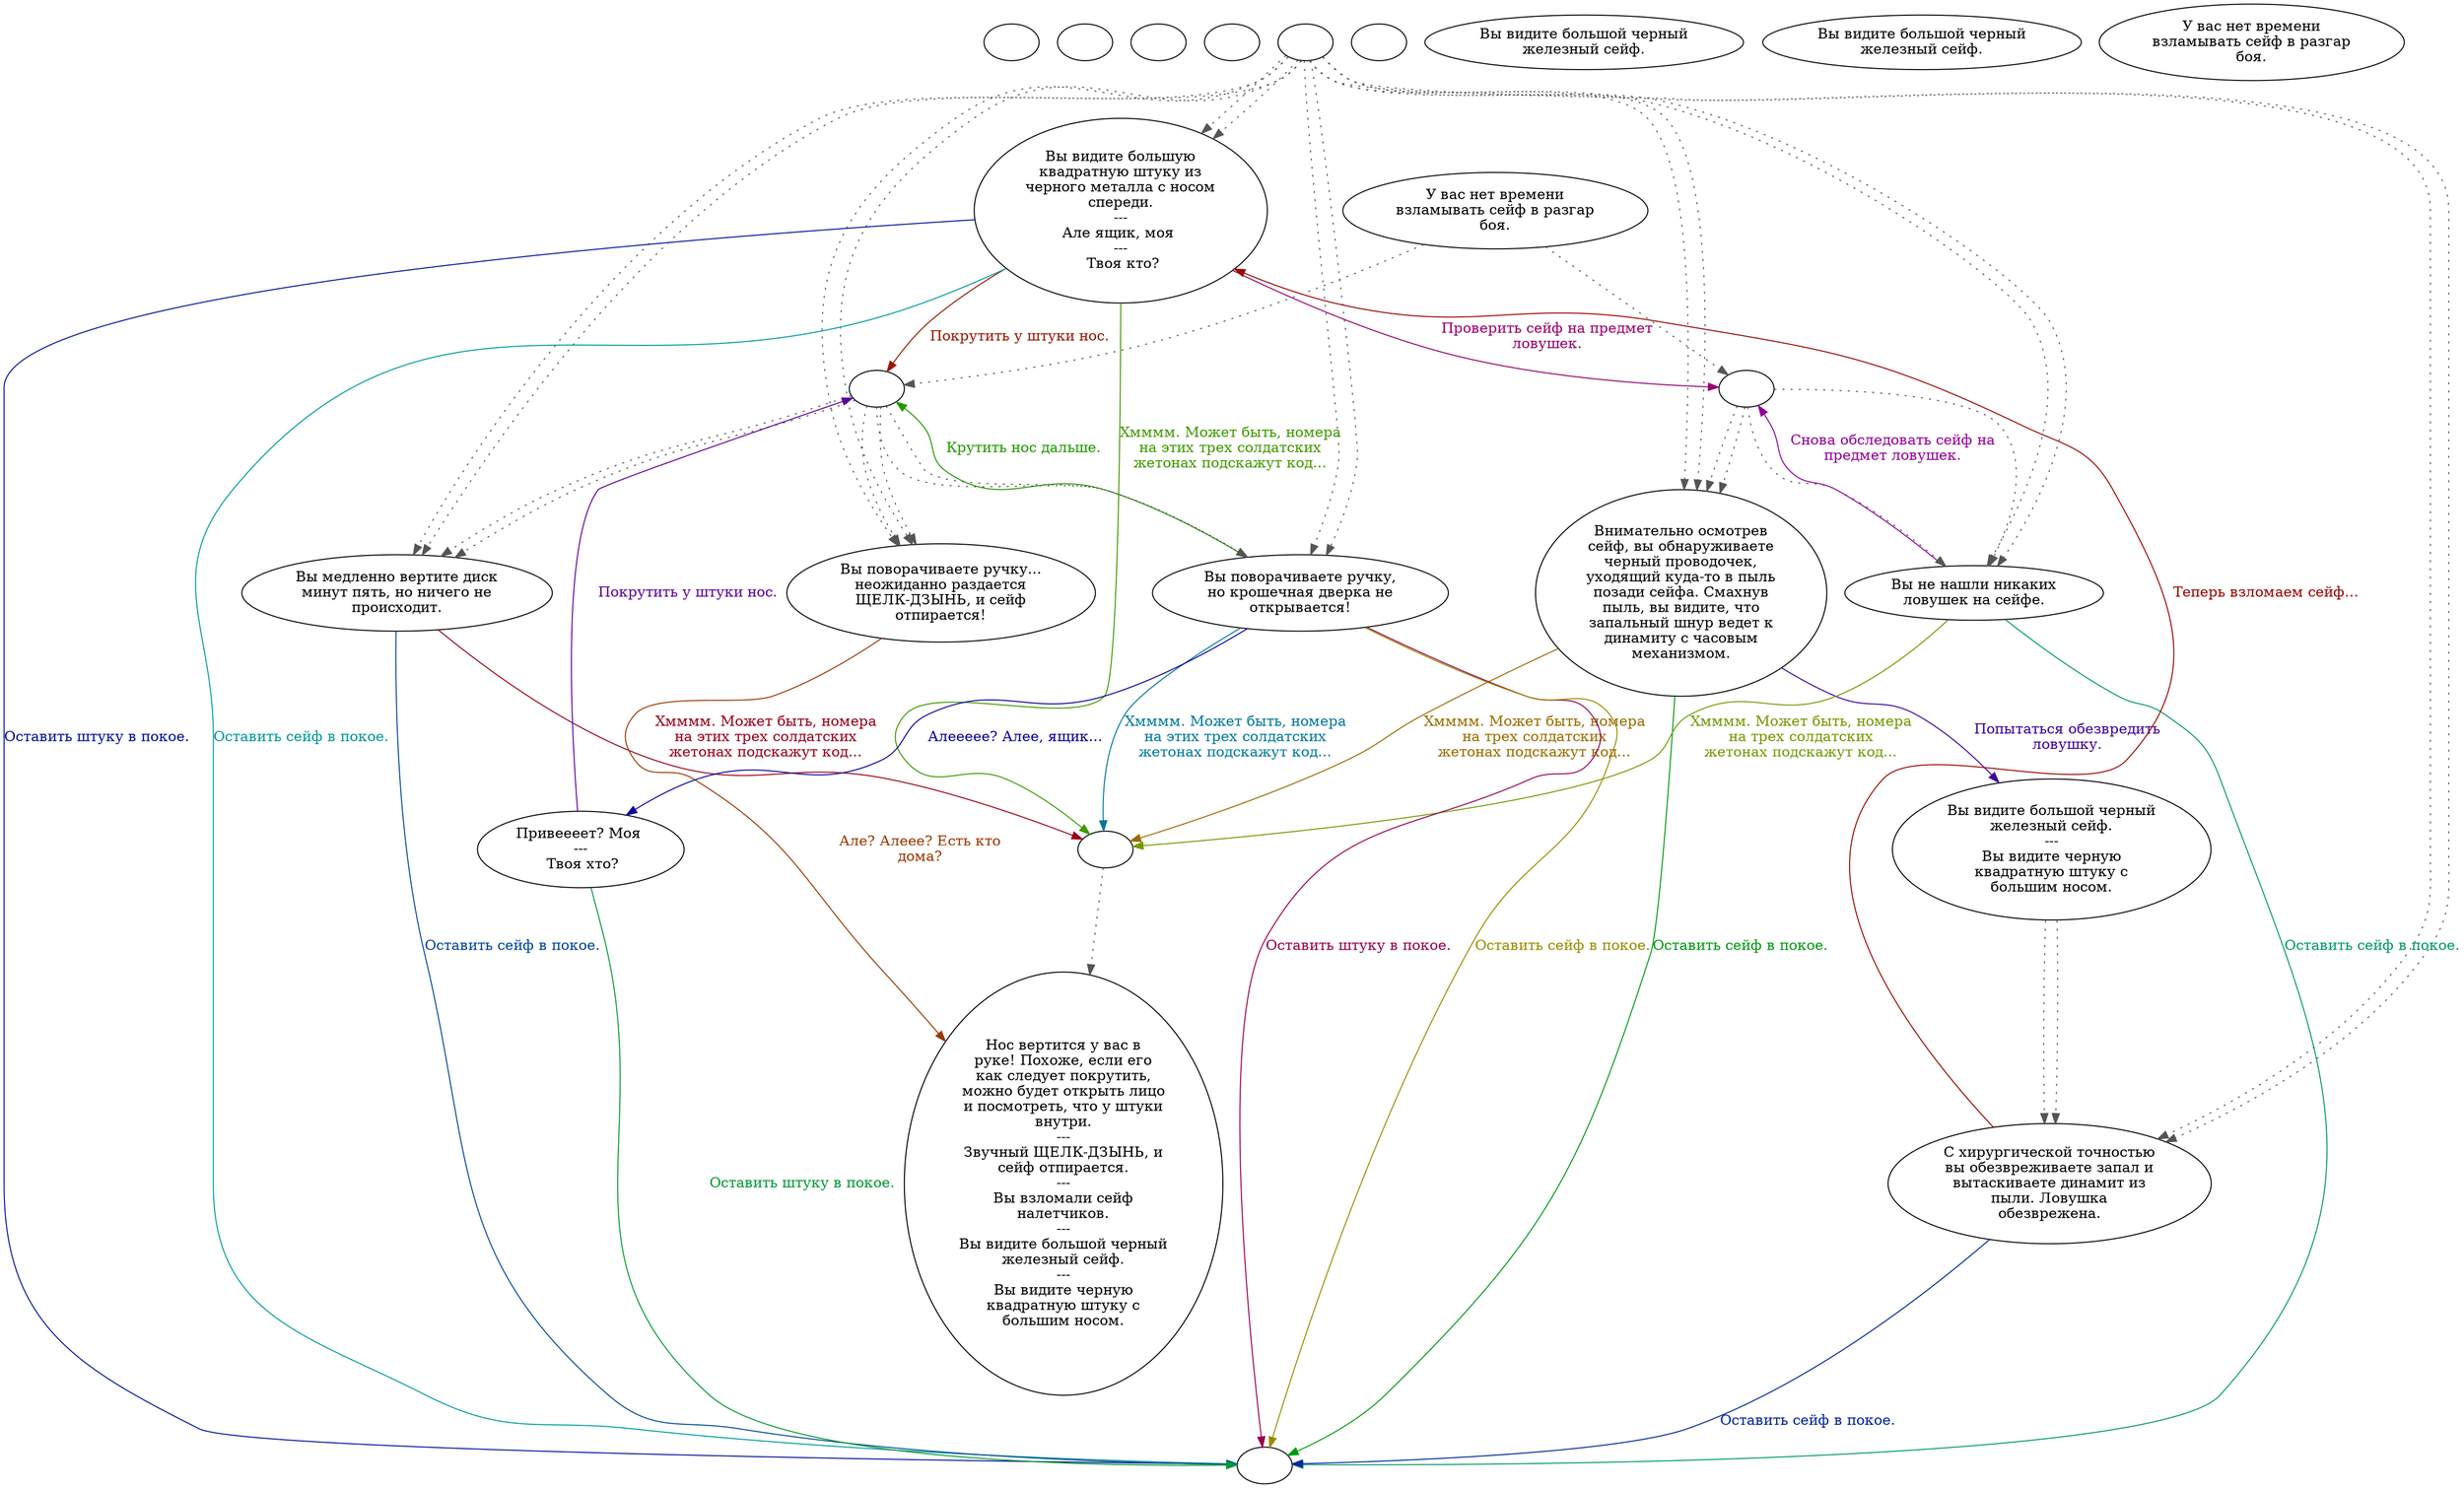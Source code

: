 digraph iiSafe {
  "start" [style=filled       fillcolor="#FFFFFF"       color="#000000"]
  "start" [label=""]
  "map_enter_p_proc" [style=filled       fillcolor="#FFFFFF"       color="#000000"]
  "map_enter_p_proc" [label=""]
  "map_update_p_proc" [style=filled       fillcolor="#FFFFFF"       color="#000000"]
  "map_update_p_proc" [label=""]
  "damage_p_proc" [style=filled       fillcolor="#FFFFFF"       color="#000000"]
  "damage_p_proc" [label=""]
  "timed_event_p_proc" [style=filled       fillcolor="#FFFFFF"       color="#000000"]
  "timed_event_p_proc" -> "Node002" [style=dotted color="#555555"]
  "timed_event_p_proc" -> "Node002" [style=dotted color="#555555"]
  "timed_event_p_proc" -> "Node004" [style=dotted color="#555555"]
  "timed_event_p_proc" -> "Node004" [style=dotted color="#555555"]
  "timed_event_p_proc" -> "Node005" [style=dotted color="#555555"]
  "timed_event_p_proc" -> "Node005" [style=dotted color="#555555"]
  "timed_event_p_proc" -> "Node006" [style=dotted color="#555555"]
  "timed_event_p_proc" -> "Node006" [style=dotted color="#555555"]
  "timed_event_p_proc" -> "Node007" [style=dotted color="#555555"]
  "timed_event_p_proc" -> "Node007" [style=dotted color="#555555"]
  "timed_event_p_proc" -> "Node008" [style=dotted color="#555555"]
  "timed_event_p_proc" -> "Node008" [style=dotted color="#555555"]
  "timed_event_p_proc" -> "Node010" [style=dotted color="#555555"]
  "timed_event_p_proc" -> "Node010" [style=dotted color="#555555"]
  "timed_event_p_proc" [label=""]
  "map_exit_p_proc" [style=filled       fillcolor="#FFFFFF"       color="#000000"]
  "map_exit_p_proc" [label=""]
  "use_skill_on_p_proc" [style=filled       fillcolor="#FFFFFF"       color="#000000"]
  "use_skill_on_p_proc" -> "spin_dial" [style=dotted color="#555555"]
  "use_skill_on_p_proc" -> "check_trap" [style=dotted color="#555555"]
  "use_skill_on_p_proc" [label="У вас нет времени\nвзламывать сейф в разгар\nбоя."]
  "look_at_p_proc" [style=filled       fillcolor="#FFFFFF"       color="#000000"]
  "look_at_p_proc" [label="Вы видите большой черный\nжелезный сейф."]
  "description_p_proc" [style=filled       fillcolor="#FFFFFF"       color="#000000"]
  "description_p_proc" [label="Вы видите большой черный\nжелезный сейф."]
  "use_p_proc" [style=filled       fillcolor="#FFFFFF"       color="#000000"]
  "use_p_proc" [label="У вас нет времени\nвзламывать сейф в разгар\nбоя."]
  "spin_dial" [style=filled       fillcolor="#FFFFFF"       color="#000000"]
  "spin_dial" -> "Node007" [style=dotted color="#555555"]
  "spin_dial" -> "Node007" [style=dotted color="#555555"]
  "spin_dial" -> "Node008" [style=dotted color="#555555"]
  "spin_dial" -> "Node008" [style=dotted color="#555555"]
  "spin_dial" -> "Node005" [style=dotted color="#555555"]
  "spin_dial" -> "Node005" [style=dotted color="#555555"]
  "spin_dial" [label=""]
  "check_trap" [style=filled       fillcolor="#FFFFFF"       color="#000000"]
  "check_trap" -> "Node004" [style=dotted color="#555555"]
  "check_trap" -> "Node004" [style=dotted color="#555555"]
  "check_trap" -> "Node006" [style=dotted color="#555555"]
  "check_trap" -> "Node006" [style=dotted color="#555555"]
  "check_trap" [label=""]
  "disarm_trap" [style=filled       fillcolor="#FFFFFF"       color="#000000"]
  "disarm_trap" -> "Node010" [style=dotted color="#555555"]
  "disarm_trap" -> "Node010" [style=dotted color="#555555"]
  "disarm_trap" [label="Вы видите большой черный\nжелезный сейф.\n---\nВы видите черную\nквадратную штуку с\nбольшим носом."]
  "combo_known" [style=filled       fillcolor="#FFFFFF"       color="#000000"]
  "combo_known" -> "Node003" [style=dotted color="#555555"]
  "combo_known" [label=""]
  "Node002" [style=filled       fillcolor="#FFFFFF"       color="#000000"]
  "Node002" [label="Вы видите большую\nквадратную штуку из\nчерного металла с носом\nспереди.\n---\nАле ящик, моя \n---\n Твоя кто?"]
  "Node002" -> "spin_dial" [label="Покрутить у штуки нос." color="#991A00" fontcolor="#991A00"]
  "Node002" -> "Node999" [label="Оставить штуку в покое." color="#001399" fontcolor="#001399"]
  "Node002" -> "combo_known" [label="Хмммм. Может быть, номера\nна этих трех солдатских\nжетонах подскажут код..." color="#409900" fontcolor="#409900"]
  "Node002" -> "check_trap" [label="Проверить сейф на предмет\nловушек." color="#99006C" fontcolor="#99006C"]
  "Node002" -> "Node999" [label="Оставить сейф в покое." color="#009999" fontcolor="#009999"]
  "Node003" [style=filled       fillcolor="#FFFFFF"       color="#000000"]
  "Node003" [label="Нос вертится у вас в\nруке! Похоже, если его\nкак следует покрутить,\nможно будет открыть лицо\nи посмотреть, что у штуки\nвнутри.\n---\nЗвучный ЩЕЛК-ДЗЫНЬ, и\nсейф отпирается.\n---\nВы взломали сейф\nналетчиков.\n---\nВы видите большой черный\nжелезный сейф.\n---\nВы видите черную\nквадратную штуку с\nбольшим носом."]
  "Node004" [style=filled       fillcolor="#FFFFFF"       color="#000000"]
  "Node004" [label="Внимательно осмотрев\nсейф, вы обнаруживаете\nчерный проводочек,\nуходящий куда-то в пыль\nпозади сейфа. Смахнув\nпыль, вы видите, что\nзапальный шнур ведет к\nдинамиту с часовым\nмеханизмом."]
  "Node004" -> "combo_known" [label="Хмммм. Может быть, номера\nна трех солдатских\nжетонах подскажут код..." color="#996C00" fontcolor="#996C00"]
  "Node004" -> "disarm_trap" [label="Попытаться обезвредить\nловушку." color="#400099" fontcolor="#400099"]
  "Node004" -> "Node999" [label="Оставить сейф в покое." color="#009913" fontcolor="#009913"]
  "Node005" [style=filled       fillcolor="#FFFFFF"       color="#000000"]
  "Node005" [label="Вы медленно вертите диск\nминут пять, но ничего не\nпроисходит."]
  "Node005" -> "combo_known" [label="Хмммм. Может быть, номера\nна этих трех солдатских\nжетонах подскажут код..." color="#99001A" fontcolor="#99001A"]
  "Node005" -> "Node999" [label="Оставить сейф в покое." color="#004699" fontcolor="#004699"]
  "Node006" [style=filled       fillcolor="#FFFFFF"       color="#000000"]
  "Node006" [label="Вы не нашли никаких\nловушек на сейфе."]
  "Node006" -> "combo_known" [label="Хмммм. Может быть, номера\nна трех солдатских\nжетонах подскажут код..." color="#739900" fontcolor="#739900"]
  "Node006" -> "check_trap" [label="Снова обследовать сейф на\nпредмет ловушек." color="#930099" fontcolor="#930099"]
  "Node006" -> "Node999" [label="Оставить сейф в покое." color="#009966" fontcolor="#009966"]
  "Node007" [style=filled       fillcolor="#FFFFFF"       color="#000000"]
  "Node007" [label="Вы поворачиваете ручку...\nнеожиданно раздается\nЩЕЛК-ДЗЫНЬ, и сейф\nотпирается!"]
  "Node007" -> "Node003" [label="Але? Алеее? Есть кто\nдома?" color="#993900" fontcolor="#993900"]
  "Node008" [style=filled       fillcolor="#FFFFFF"       color="#000000"]
  "Node008" [label="Вы поворачиваете ручку,\nно крошечная дверка не\nоткрывается!"]
  "Node008" -> "Node009" [label="Алеееее? Алее, ящик..." color="#0D0099" fontcolor="#0D0099"]
  "Node008" -> "spin_dial" [label="Крутить нос дальше." color="#209900" fontcolor="#209900"]
  "Node008" -> "Node999" [label="Оставить штуку в покое." color="#99004D" fontcolor="#99004D"]
  "Node008" -> "combo_known" [label="Хмммм. Может быть, номера\nна этих трех солдатских\nжетонах подскажут код..." color="#007999" fontcolor="#007999"]
  "Node008" -> "Node999" [label="Оставить сейф в покое." color="#998C00" fontcolor="#998C00"]
  "Node009" [style=filled       fillcolor="#FFFFFF"       color="#000000"]
  "Node009" [label="Привеееет? Моя \n---\n Твоя хто?"]
  "Node009" -> "spin_dial" [label="Покрутить у штуки нос." color="#5F0099" fontcolor="#5F0099"]
  "Node009" -> "Node999" [label="Оставить штуку в покое." color="#009933" fontcolor="#009933"]
  "Node010" [style=filled       fillcolor="#FFFFFF"       color="#000000"]
  "Node010" [label="С хирургической точностью\nвы обезвреживаете запал и\nвытаскиваете динамит из\nпыли. Ловушка\nобезврежена."]
  "Node010" -> "Node002" [label="Теперь взломаем сейф..." color="#990600" fontcolor="#990600"]
  "Node010" -> "Node999" [label="Оставить сейф в покое." color="#002799" fontcolor="#002799"]
  "Node999" [style=filled       fillcolor="#FFFFFF"       color="#000000"]
  "Node999" [label=""]
}